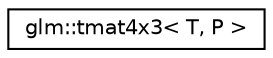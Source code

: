 digraph "Graphical Class Hierarchy"
{
  edge [fontname="Helvetica",fontsize="10",labelfontname="Helvetica",labelfontsize="10"];
  node [fontname="Helvetica",fontsize="10",shape=record];
  rankdir="LR";
  Node1 [label="glm::tmat4x3\< T, P \>",height=0.2,width=0.4,color="black", fillcolor="white", style="filled",URL="$structglm_1_1tmat4x3.html"];
}
